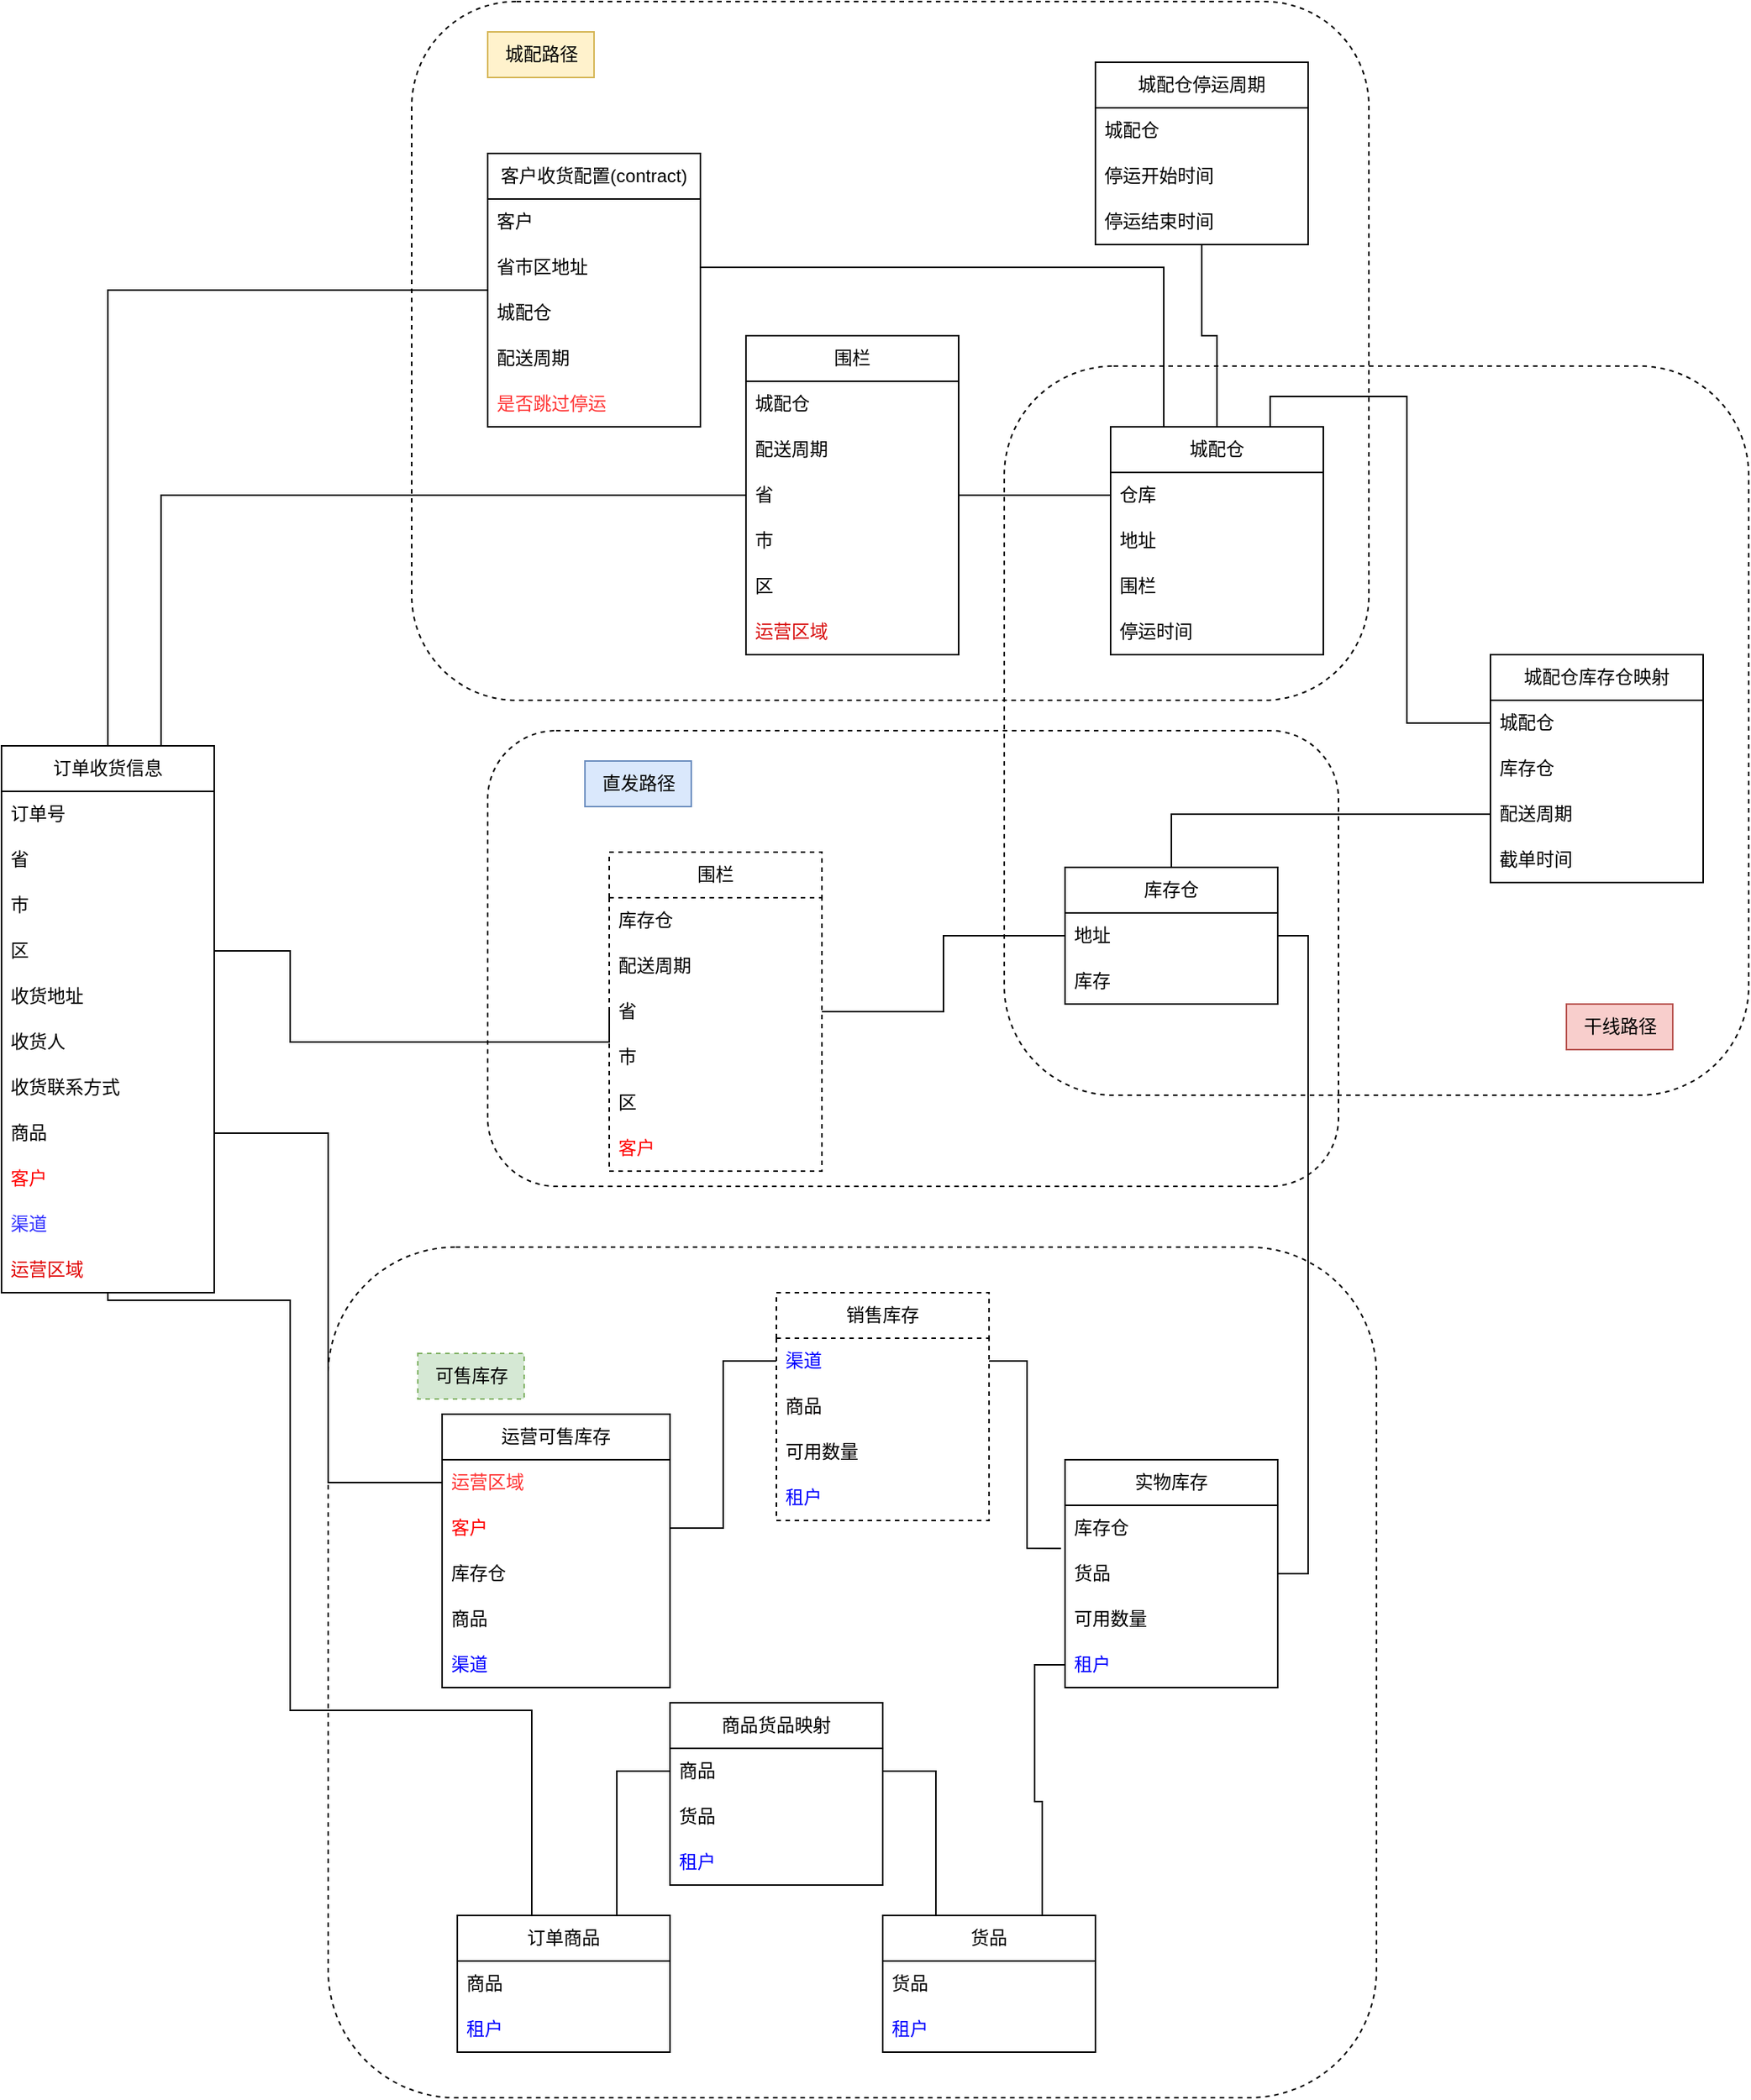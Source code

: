 <mxfile version="20.8.5" type="github">
  <diagram id="zY4P034wEPN2kZs8GRx3" name="第 1 页">
    <mxGraphModel dx="1368" dy="2029" grid="1" gridSize="10" guides="1" tooltips="1" connect="1" arrows="1" fold="1" page="1" pageScale="1" pageWidth="827" pageHeight="1169" math="0" shadow="0">
      <root>
        <mxCell id="0" />
        <mxCell id="1" parent="0" />
        <mxCell id="6EQLZ6WRA1m3v4naWMEJ-9" value="" style="rounded=1;whiteSpace=wrap;html=1;fillColor=none;dashed=1;" vertex="1" parent="1">
          <mxGeometry x="730" y="70" width="490" height="480" as="geometry" />
        </mxCell>
        <mxCell id="6EQLZ6WRA1m3v4naWMEJ-7" value="" style="rounded=1;whiteSpace=wrap;html=1;fillStyle=auto;fillColor=none;dashed=1;" vertex="1" parent="1">
          <mxGeometry x="340" y="-170" width="630" height="460" as="geometry" />
        </mxCell>
        <mxCell id="yz1jvYl0OhVdzaFBh-Qn-9" value="订单收货信息" style="swimlane;fontStyle=0;childLayout=stackLayout;horizontal=1;startSize=30;horizontalStack=0;resizeParent=1;resizeParentMax=0;resizeLast=0;collapsible=1;marginBottom=0;whiteSpace=wrap;html=1;" parent="1" vertex="1">
          <mxGeometry x="70" y="320" width="140" height="360" as="geometry" />
        </mxCell>
        <mxCell id="yz1jvYl0OhVdzaFBh-Qn-34" value="订单号" style="text;strokeColor=none;fillColor=none;align=left;verticalAlign=middle;spacingLeft=4;spacingRight=4;overflow=hidden;points=[[0,0.5],[1,0.5]];portConstraint=eastwest;rotatable=0;whiteSpace=wrap;html=1;" parent="yz1jvYl0OhVdzaFBh-Qn-9" vertex="1">
          <mxGeometry y="30" width="140" height="30" as="geometry" />
        </mxCell>
        <mxCell id="yz1jvYl0OhVdzaFBh-Qn-60" value="省" style="text;strokeColor=none;fillColor=none;align=left;verticalAlign=middle;spacingLeft=4;spacingRight=4;overflow=hidden;points=[[0,0.5],[1,0.5]];portConstraint=eastwest;rotatable=0;whiteSpace=wrap;html=1;" parent="yz1jvYl0OhVdzaFBh-Qn-9" vertex="1">
          <mxGeometry y="60" width="140" height="30" as="geometry" />
        </mxCell>
        <mxCell id="yz1jvYl0OhVdzaFBh-Qn-59" value="市" style="text;strokeColor=none;fillColor=none;align=left;verticalAlign=middle;spacingLeft=4;spacingRight=4;overflow=hidden;points=[[0,0.5],[1,0.5]];portConstraint=eastwest;rotatable=0;whiteSpace=wrap;html=1;" parent="yz1jvYl0OhVdzaFBh-Qn-9" vertex="1">
          <mxGeometry y="90" width="140" height="30" as="geometry" />
        </mxCell>
        <mxCell id="yz1jvYl0OhVdzaFBh-Qn-58" value="区" style="text;strokeColor=none;fillColor=none;align=left;verticalAlign=middle;spacingLeft=4;spacingRight=4;overflow=hidden;points=[[0,0.5],[1,0.5]];portConstraint=eastwest;rotatable=0;whiteSpace=wrap;html=1;" parent="yz1jvYl0OhVdzaFBh-Qn-9" vertex="1">
          <mxGeometry y="120" width="140" height="30" as="geometry" />
        </mxCell>
        <mxCell id="yz1jvYl0OhVdzaFBh-Qn-10" value="收货地址" style="text;strokeColor=none;fillColor=none;align=left;verticalAlign=middle;spacingLeft=4;spacingRight=4;overflow=hidden;points=[[0,0.5],[1,0.5]];portConstraint=eastwest;rotatable=0;whiteSpace=wrap;html=1;" parent="yz1jvYl0OhVdzaFBh-Qn-9" vertex="1">
          <mxGeometry y="150" width="140" height="30" as="geometry" />
        </mxCell>
        <mxCell id="yz1jvYl0OhVdzaFBh-Qn-11" value="收货人" style="text;strokeColor=none;fillColor=none;align=left;verticalAlign=middle;spacingLeft=4;spacingRight=4;overflow=hidden;points=[[0,0.5],[1,0.5]];portConstraint=eastwest;rotatable=0;whiteSpace=wrap;html=1;" parent="yz1jvYl0OhVdzaFBh-Qn-9" vertex="1">
          <mxGeometry y="180" width="140" height="30" as="geometry" />
        </mxCell>
        <mxCell id="yz1jvYl0OhVdzaFBh-Qn-12" value="收货联系方式" style="text;strokeColor=none;fillColor=none;align=left;verticalAlign=middle;spacingLeft=4;spacingRight=4;overflow=hidden;points=[[0,0.5],[1,0.5]];portConstraint=eastwest;rotatable=0;whiteSpace=wrap;html=1;" parent="yz1jvYl0OhVdzaFBh-Qn-9" vertex="1">
          <mxGeometry y="210" width="140" height="30" as="geometry" />
        </mxCell>
        <mxCell id="yz1jvYl0OhVdzaFBh-Qn-103" value="商品" style="text;strokeColor=none;fillColor=none;align=left;verticalAlign=middle;spacingLeft=4;spacingRight=4;overflow=hidden;points=[[0,0.5],[1,0.5]];portConstraint=eastwest;rotatable=0;whiteSpace=wrap;html=1;" parent="yz1jvYl0OhVdzaFBh-Qn-9" vertex="1">
          <mxGeometry y="240" width="140" height="30" as="geometry" />
        </mxCell>
        <mxCell id="yz1jvYl0OhVdzaFBh-Qn-80" value="客户" style="text;strokeColor=none;fillColor=none;align=left;verticalAlign=middle;spacingLeft=4;spacingRight=4;overflow=hidden;points=[[0,0.5],[1,0.5]];portConstraint=eastwest;rotatable=0;whiteSpace=wrap;html=1;fontColor=#FF0000;" parent="yz1jvYl0OhVdzaFBh-Qn-9" vertex="1">
          <mxGeometry y="270" width="140" height="30" as="geometry" />
        </mxCell>
        <mxCell id="6EQLZ6WRA1m3v4naWMEJ-52" value="渠道" style="text;strokeColor=none;fillColor=none;align=left;verticalAlign=middle;spacingLeft=4;spacingRight=4;overflow=hidden;points=[[0,0.5],[1,0.5]];portConstraint=eastwest;rotatable=0;whiteSpace=wrap;html=1;fontColor=#3333FF;" vertex="1" parent="yz1jvYl0OhVdzaFBh-Qn-9">
          <mxGeometry y="300" width="140" height="30" as="geometry" />
        </mxCell>
        <mxCell id="yz1jvYl0OhVdzaFBh-Qn-71" value="运营区域" style="text;strokeColor=none;fillColor=none;align=left;verticalAlign=middle;spacingLeft=4;spacingRight=4;overflow=hidden;points=[[0,0.5],[1,0.5]];portConstraint=eastwest;rotatable=0;whiteSpace=wrap;html=1;fontColor=#e00606;" parent="yz1jvYl0OhVdzaFBh-Qn-9" vertex="1">
          <mxGeometry y="330" width="140" height="30" as="geometry" />
        </mxCell>
        <mxCell id="yz1jvYl0OhVdzaFBh-Qn-101" style="edgeStyle=orthogonalEdgeStyle;rounded=0;orthogonalLoop=1;jettySize=auto;html=1;exitX=0.5;exitY=0;exitDx=0;exitDy=0;entryX=0.5;entryY=1;entryDx=0;entryDy=0;entryPerimeter=0;endArrow=none;endFill=0;" parent="1" source="yz1jvYl0OhVdzaFBh-Qn-13" target="yz1jvYl0OhVdzaFBh-Qn-100" edge="1">
          <mxGeometry relative="1" as="geometry" />
        </mxCell>
        <mxCell id="yz1jvYl0OhVdzaFBh-Qn-13" value="城配仓" style="swimlane;fontStyle=0;childLayout=stackLayout;horizontal=1;startSize=30;horizontalStack=0;resizeParent=1;resizeParentMax=0;resizeLast=0;collapsible=1;marginBottom=0;whiteSpace=wrap;html=1;" parent="1" vertex="1">
          <mxGeometry x="800" y="110" width="140" height="150" as="geometry" />
        </mxCell>
        <mxCell id="yz1jvYl0OhVdzaFBh-Qn-14" value="仓库" style="text;strokeColor=none;fillColor=none;align=left;verticalAlign=middle;spacingLeft=4;spacingRight=4;overflow=hidden;points=[[0,0.5],[1,0.5]];portConstraint=eastwest;rotatable=0;whiteSpace=wrap;html=1;" parent="yz1jvYl0OhVdzaFBh-Qn-13" vertex="1">
          <mxGeometry y="30" width="140" height="30" as="geometry" />
        </mxCell>
        <mxCell id="yz1jvYl0OhVdzaFBh-Qn-15" value="地址" style="text;strokeColor=none;fillColor=none;align=left;verticalAlign=middle;spacingLeft=4;spacingRight=4;overflow=hidden;points=[[0,0.5],[1,0.5]];portConstraint=eastwest;rotatable=0;whiteSpace=wrap;html=1;" parent="yz1jvYl0OhVdzaFBh-Qn-13" vertex="1">
          <mxGeometry y="60" width="140" height="30" as="geometry" />
        </mxCell>
        <mxCell id="6EQLZ6WRA1m3v4naWMEJ-18" value="围栏" style="text;strokeColor=none;fillColor=none;align=left;verticalAlign=middle;spacingLeft=4;spacingRight=4;overflow=hidden;points=[[0,0.5],[1,0.5]];portConstraint=eastwest;rotatable=0;whiteSpace=wrap;html=1;" vertex="1" parent="yz1jvYl0OhVdzaFBh-Qn-13">
          <mxGeometry y="90" width="140" height="30" as="geometry" />
        </mxCell>
        <mxCell id="yz1jvYl0OhVdzaFBh-Qn-104" value="停运时间" style="text;strokeColor=none;fillColor=none;align=left;verticalAlign=middle;spacingLeft=4;spacingRight=4;overflow=hidden;points=[[0,0.5],[1,0.5]];portConstraint=eastwest;rotatable=0;whiteSpace=wrap;html=1;" parent="yz1jvYl0OhVdzaFBh-Qn-13" vertex="1">
          <mxGeometry y="120" width="140" height="30" as="geometry" />
        </mxCell>
        <mxCell id="yz1jvYl0OhVdzaFBh-Qn-20" value="库存仓" style="swimlane;fontStyle=0;childLayout=stackLayout;horizontal=1;startSize=30;horizontalStack=0;resizeParent=1;resizeParentMax=0;resizeLast=0;collapsible=1;marginBottom=0;whiteSpace=wrap;html=1;" parent="1" vertex="1">
          <mxGeometry x="770" y="400" width="140" height="90" as="geometry" />
        </mxCell>
        <mxCell id="yz1jvYl0OhVdzaFBh-Qn-21" value="地址" style="text;strokeColor=none;fillColor=none;align=left;verticalAlign=middle;spacingLeft=4;spacingRight=4;overflow=hidden;points=[[0,0.5],[1,0.5]];portConstraint=eastwest;rotatable=0;whiteSpace=wrap;html=1;" parent="yz1jvYl0OhVdzaFBh-Qn-20" vertex="1">
          <mxGeometry y="30" width="140" height="30" as="geometry" />
        </mxCell>
        <mxCell id="yz1jvYl0OhVdzaFBh-Qn-39" value="库存" style="text;strokeColor=none;fillColor=none;align=left;verticalAlign=middle;spacingLeft=4;spacingRight=4;overflow=hidden;points=[[0,0.5],[1,0.5]];portConstraint=eastwest;rotatable=0;whiteSpace=wrap;html=1;" parent="yz1jvYl0OhVdzaFBh-Qn-20" vertex="1">
          <mxGeometry y="60" width="140" height="30" as="geometry" />
        </mxCell>
        <mxCell id="yz1jvYl0OhVdzaFBh-Qn-52" style="edgeStyle=orthogonalEdgeStyle;rounded=0;orthogonalLoop=1;jettySize=auto;html=1;exitX=0.75;exitY=0;exitDx=0;exitDy=0;endArrow=none;endFill=0;" parent="1" source="yz1jvYl0OhVdzaFBh-Qn-24" target="yz1jvYl0OhVdzaFBh-Qn-36" edge="1">
          <mxGeometry relative="1" as="geometry" />
        </mxCell>
        <mxCell id="yz1jvYl0OhVdzaFBh-Qn-24" value="订单商品" style="swimlane;fontStyle=0;childLayout=stackLayout;horizontal=1;startSize=30;horizontalStack=0;resizeParent=1;resizeParentMax=0;resizeLast=0;collapsible=1;marginBottom=0;whiteSpace=wrap;html=1;" parent="1" vertex="1">
          <mxGeometry x="370" y="1090" width="140" height="90" as="geometry" />
        </mxCell>
        <mxCell id="yz1jvYl0OhVdzaFBh-Qn-26" value="商品" style="text;strokeColor=none;fillColor=none;align=left;verticalAlign=middle;spacingLeft=4;spacingRight=4;overflow=hidden;points=[[0,0.5],[1,0.5]];portConstraint=eastwest;rotatable=0;whiteSpace=wrap;html=1;" parent="yz1jvYl0OhVdzaFBh-Qn-24" vertex="1">
          <mxGeometry y="30" width="140" height="30" as="geometry" />
        </mxCell>
        <mxCell id="6EQLZ6WRA1m3v4naWMEJ-74" value="&lt;font color=&quot;#0000ff&quot;&gt;租户&lt;/font&gt;" style="text;strokeColor=none;fillColor=none;align=left;verticalAlign=middle;spacingLeft=4;spacingRight=4;overflow=hidden;points=[[0,0.5],[1,0.5]];portConstraint=eastwest;rotatable=0;whiteSpace=wrap;html=1;" vertex="1" parent="yz1jvYl0OhVdzaFBh-Qn-24">
          <mxGeometry y="60" width="140" height="30" as="geometry" />
        </mxCell>
        <mxCell id="yz1jvYl0OhVdzaFBh-Qn-35" value="商品货品映射" style="swimlane;fontStyle=0;childLayout=stackLayout;horizontal=1;startSize=30;horizontalStack=0;resizeParent=1;resizeParentMax=0;resizeLast=0;collapsible=1;marginBottom=0;whiteSpace=wrap;html=1;" parent="1" vertex="1">
          <mxGeometry x="510" y="950" width="140" height="120" as="geometry" />
        </mxCell>
        <mxCell id="yz1jvYl0OhVdzaFBh-Qn-36" value="商品" style="text;strokeColor=none;fillColor=none;align=left;verticalAlign=middle;spacingLeft=4;spacingRight=4;overflow=hidden;points=[[0,0.5],[1,0.5]];portConstraint=eastwest;rotatable=0;whiteSpace=wrap;html=1;" parent="yz1jvYl0OhVdzaFBh-Qn-35" vertex="1">
          <mxGeometry y="30" width="140" height="30" as="geometry" />
        </mxCell>
        <mxCell id="6EQLZ6WRA1m3v4naWMEJ-72" value="货品" style="text;strokeColor=none;fillColor=none;align=left;verticalAlign=middle;spacingLeft=4;spacingRight=4;overflow=hidden;points=[[0,0.5],[1,0.5]];portConstraint=eastwest;rotatable=0;whiteSpace=wrap;html=1;" vertex="1" parent="yz1jvYl0OhVdzaFBh-Qn-35">
          <mxGeometry y="60" width="140" height="30" as="geometry" />
        </mxCell>
        <mxCell id="yz1jvYl0OhVdzaFBh-Qn-37" value="&lt;font color=&quot;#0000ff&quot;&gt;租户&lt;/font&gt;" style="text;strokeColor=none;fillColor=none;align=left;verticalAlign=middle;spacingLeft=4;spacingRight=4;overflow=hidden;points=[[0,0.5],[1,0.5]];portConstraint=eastwest;rotatable=0;whiteSpace=wrap;html=1;" parent="yz1jvYl0OhVdzaFBh-Qn-35" vertex="1">
          <mxGeometry y="90" width="140" height="30" as="geometry" />
        </mxCell>
        <mxCell id="yz1jvYl0OhVdzaFBh-Qn-40" value="实物库存" style="swimlane;fontStyle=0;childLayout=stackLayout;horizontal=1;startSize=30;horizontalStack=0;resizeParent=1;resizeParentMax=0;resizeLast=0;collapsible=1;marginBottom=0;whiteSpace=wrap;html=1;" parent="1" vertex="1">
          <mxGeometry x="770" y="790" width="140" height="150" as="geometry" />
        </mxCell>
        <mxCell id="yz1jvYl0OhVdzaFBh-Qn-41" value="库存仓" style="text;strokeColor=none;fillColor=none;align=left;verticalAlign=middle;spacingLeft=4;spacingRight=4;overflow=hidden;points=[[0,0.5],[1,0.5]];portConstraint=eastwest;rotatable=0;whiteSpace=wrap;html=1;" parent="yz1jvYl0OhVdzaFBh-Qn-40" vertex="1">
          <mxGeometry y="30" width="140" height="30" as="geometry" />
        </mxCell>
        <mxCell id="yz1jvYl0OhVdzaFBh-Qn-42" value="货品" style="text;strokeColor=none;fillColor=none;align=left;verticalAlign=middle;spacingLeft=4;spacingRight=4;overflow=hidden;points=[[0,0.5],[1,0.5]];portConstraint=eastwest;rotatable=0;whiteSpace=wrap;html=1;" parent="yz1jvYl0OhVdzaFBh-Qn-40" vertex="1">
          <mxGeometry y="60" width="140" height="30" as="geometry" />
        </mxCell>
        <mxCell id="6EQLZ6WRA1m3v4naWMEJ-66" value="可用数量" style="text;strokeColor=none;fillColor=none;align=left;verticalAlign=middle;spacingLeft=4;spacingRight=4;overflow=hidden;points=[[0,0.5],[1,0.5]];portConstraint=eastwest;rotatable=0;whiteSpace=wrap;html=1;" vertex="1" parent="yz1jvYl0OhVdzaFBh-Qn-40">
          <mxGeometry y="90" width="140" height="30" as="geometry" />
        </mxCell>
        <mxCell id="yz1jvYl0OhVdzaFBh-Qn-43" value="&lt;font color=&quot;#0000ff&quot;&gt;租户&lt;/font&gt;" style="text;strokeColor=none;fillColor=none;align=left;verticalAlign=middle;spacingLeft=4;spacingRight=4;overflow=hidden;points=[[0,0.5],[1,0.5]];portConstraint=eastwest;rotatable=0;whiteSpace=wrap;html=1;" parent="yz1jvYl0OhVdzaFBh-Qn-40" vertex="1">
          <mxGeometry y="120" width="140" height="30" as="geometry" />
        </mxCell>
        <mxCell id="yz1jvYl0OhVdzaFBh-Qn-44" value="城配仓库存仓映射" style="swimlane;fontStyle=0;childLayout=stackLayout;horizontal=1;startSize=30;horizontalStack=0;resizeParent=1;resizeParentMax=0;resizeLast=0;collapsible=1;marginBottom=0;whiteSpace=wrap;html=1;" parent="1" vertex="1">
          <mxGeometry x="1050" y="260" width="140" height="150" as="geometry" />
        </mxCell>
        <mxCell id="yz1jvYl0OhVdzaFBh-Qn-45" value="城配仓" style="text;strokeColor=none;fillColor=none;align=left;verticalAlign=middle;spacingLeft=4;spacingRight=4;overflow=hidden;points=[[0,0.5],[1,0.5]];portConstraint=eastwest;rotatable=0;whiteSpace=wrap;html=1;" parent="yz1jvYl0OhVdzaFBh-Qn-44" vertex="1">
          <mxGeometry y="30" width="140" height="30" as="geometry" />
        </mxCell>
        <mxCell id="6EQLZ6WRA1m3v4naWMEJ-1" value="库存仓" style="text;strokeColor=none;fillColor=none;align=left;verticalAlign=middle;spacingLeft=4;spacingRight=4;overflow=hidden;points=[[0,0.5],[1,0.5]];portConstraint=eastwest;rotatable=0;whiteSpace=wrap;html=1;" vertex="1" parent="yz1jvYl0OhVdzaFBh-Qn-44">
          <mxGeometry y="60" width="140" height="30" as="geometry" />
        </mxCell>
        <mxCell id="6EQLZ6WRA1m3v4naWMEJ-11" value="配送周期" style="text;strokeColor=none;fillColor=none;align=left;verticalAlign=middle;spacingLeft=4;spacingRight=4;overflow=hidden;points=[[0,0.5],[1,0.5]];portConstraint=eastwest;rotatable=0;whiteSpace=wrap;html=1;" vertex="1" parent="yz1jvYl0OhVdzaFBh-Qn-44">
          <mxGeometry y="90" width="140" height="30" as="geometry" />
        </mxCell>
        <mxCell id="6EQLZ6WRA1m3v4naWMEJ-12" value="截单时间" style="text;strokeColor=none;fillColor=none;align=left;verticalAlign=middle;spacingLeft=4;spacingRight=4;overflow=hidden;points=[[0,0.5],[1,0.5]];portConstraint=eastwest;rotatable=0;whiteSpace=wrap;html=1;" vertex="1" parent="yz1jvYl0OhVdzaFBh-Qn-44">
          <mxGeometry y="120" width="140" height="30" as="geometry" />
        </mxCell>
        <mxCell id="yz1jvYl0OhVdzaFBh-Qn-49" style="edgeStyle=orthogonalEdgeStyle;rounded=0;orthogonalLoop=1;jettySize=auto;html=1;exitX=0.75;exitY=0;exitDx=0;exitDy=0;endArrow=none;endFill=0;" parent="1" source="yz1jvYl0OhVdzaFBh-Qn-13" target="yz1jvYl0OhVdzaFBh-Qn-45" edge="1">
          <mxGeometry relative="1" as="geometry" />
        </mxCell>
        <mxCell id="yz1jvYl0OhVdzaFBh-Qn-50" style="edgeStyle=orthogonalEdgeStyle;rounded=0;orthogonalLoop=1;jettySize=auto;html=1;exitX=0;exitY=0.5;exitDx=0;exitDy=0;entryX=0.5;entryY=0;entryDx=0;entryDy=0;endArrow=none;endFill=0;" parent="1" source="6EQLZ6WRA1m3v4naWMEJ-11" target="yz1jvYl0OhVdzaFBh-Qn-20" edge="1">
          <mxGeometry relative="1" as="geometry" />
        </mxCell>
        <mxCell id="yz1jvYl0OhVdzaFBh-Qn-53" style="edgeStyle=orthogonalEdgeStyle;rounded=0;orthogonalLoop=1;jettySize=auto;html=1;exitX=1;exitY=0.5;exitDx=0;exitDy=0;endArrow=none;endFill=0;entryX=0.25;entryY=0;entryDx=0;entryDy=0;" parent="1" source="yz1jvYl0OhVdzaFBh-Qn-36" target="yz1jvYl0OhVdzaFBh-Qn-73" edge="1">
          <mxGeometry relative="1" as="geometry" />
        </mxCell>
        <mxCell id="yz1jvYl0OhVdzaFBh-Qn-54" value="围栏" style="swimlane;fontStyle=0;childLayout=stackLayout;horizontal=1;startSize=30;horizontalStack=0;resizeParent=1;resizeParentMax=0;resizeLast=0;collapsible=1;marginBottom=0;whiteSpace=wrap;html=1;" parent="1" vertex="1">
          <mxGeometry x="560" y="50" width="140" height="210" as="geometry" />
        </mxCell>
        <mxCell id="yz1jvYl0OhVdzaFBh-Qn-55" value="城配仓" style="text;strokeColor=none;fillColor=none;align=left;verticalAlign=middle;spacingLeft=4;spacingRight=4;overflow=hidden;points=[[0,0.5],[1,0.5]];portConstraint=eastwest;rotatable=0;whiteSpace=wrap;html=1;" parent="yz1jvYl0OhVdzaFBh-Qn-54" vertex="1">
          <mxGeometry y="30" width="140" height="30" as="geometry" />
        </mxCell>
        <mxCell id="yz1jvYl0OhVdzaFBh-Qn-56" value="配送周期" style="text;strokeColor=none;fillColor=none;align=left;verticalAlign=middle;spacingLeft=4;spacingRight=4;overflow=hidden;points=[[0,0.5],[1,0.5]];portConstraint=eastwest;rotatable=0;whiteSpace=wrap;html=1;" parent="yz1jvYl0OhVdzaFBh-Qn-54" vertex="1">
          <mxGeometry y="60" width="140" height="30" as="geometry" />
        </mxCell>
        <mxCell id="yz1jvYl0OhVdzaFBh-Qn-57" value="省" style="text;strokeColor=none;fillColor=none;align=left;verticalAlign=middle;spacingLeft=4;spacingRight=4;overflow=hidden;points=[[0,0.5],[1,0.5]];portConstraint=eastwest;rotatable=0;whiteSpace=wrap;html=1;" parent="yz1jvYl0OhVdzaFBh-Qn-54" vertex="1">
          <mxGeometry y="90" width="140" height="30" as="geometry" />
        </mxCell>
        <mxCell id="yz1jvYl0OhVdzaFBh-Qn-66" value="市" style="text;strokeColor=none;fillColor=none;align=left;verticalAlign=middle;spacingLeft=4;spacingRight=4;overflow=hidden;points=[[0,0.5],[1,0.5]];portConstraint=eastwest;rotatable=0;whiteSpace=wrap;html=1;" parent="yz1jvYl0OhVdzaFBh-Qn-54" vertex="1">
          <mxGeometry y="120" width="140" height="30" as="geometry" />
        </mxCell>
        <mxCell id="yz1jvYl0OhVdzaFBh-Qn-102" value="区" style="text;strokeColor=none;fillColor=none;align=left;verticalAlign=middle;spacingLeft=4;spacingRight=4;overflow=hidden;points=[[0,0.5],[1,0.5]];portConstraint=eastwest;rotatable=0;whiteSpace=wrap;html=1;" parent="yz1jvYl0OhVdzaFBh-Qn-54" vertex="1">
          <mxGeometry y="150" width="140" height="30" as="geometry" />
        </mxCell>
        <mxCell id="yz1jvYl0OhVdzaFBh-Qn-67" value="运营区域" style="text;strokeColor=none;fillColor=none;align=left;verticalAlign=middle;spacingLeft=4;spacingRight=4;overflow=hidden;points=[[0,0.5],[1,0.5]];portConstraint=eastwest;rotatable=0;whiteSpace=wrap;html=1;fontColor=#d80e0e;" parent="yz1jvYl0OhVdzaFBh-Qn-54" vertex="1">
          <mxGeometry y="180" width="140" height="30" as="geometry" />
        </mxCell>
        <mxCell id="yz1jvYl0OhVdzaFBh-Qn-68" style="edgeStyle=orthogonalEdgeStyle;rounded=0;orthogonalLoop=1;jettySize=auto;html=1;exitX=0.75;exitY=0;exitDx=0;exitDy=0;entryX=0;entryY=0.5;entryDx=0;entryDy=0;endArrow=none;endFill=0;" parent="1" source="yz1jvYl0OhVdzaFBh-Qn-9" target="yz1jvYl0OhVdzaFBh-Qn-54" edge="1">
          <mxGeometry relative="1" as="geometry">
            <mxPoint x="300" y="275" as="sourcePoint" />
          </mxGeometry>
        </mxCell>
        <mxCell id="yz1jvYl0OhVdzaFBh-Qn-69" style="edgeStyle=orthogonalEdgeStyle;rounded=0;orthogonalLoop=1;jettySize=auto;html=1;exitX=1;exitY=0.5;exitDx=0;exitDy=0;entryX=0;entryY=0.5;entryDx=0;entryDy=0;endArrow=none;endFill=0;" parent="1" source="yz1jvYl0OhVdzaFBh-Qn-57" target="yz1jvYl0OhVdzaFBh-Qn-14" edge="1">
          <mxGeometry relative="1" as="geometry" />
        </mxCell>
        <mxCell id="yz1jvYl0OhVdzaFBh-Qn-70" style="edgeStyle=orthogonalEdgeStyle;rounded=0;orthogonalLoop=1;jettySize=auto;html=1;exitX=1;exitY=0.5;exitDx=0;exitDy=0;entryX=1;entryY=0.5;entryDx=0;entryDy=0;endArrow=none;endFill=0;" parent="1" source="yz1jvYl0OhVdzaFBh-Qn-21" target="yz1jvYl0OhVdzaFBh-Qn-42" edge="1">
          <mxGeometry relative="1" as="geometry" />
        </mxCell>
        <mxCell id="yz1jvYl0OhVdzaFBh-Qn-73" value="货品" style="swimlane;fontStyle=0;childLayout=stackLayout;horizontal=1;startSize=30;horizontalStack=0;resizeParent=1;resizeParentMax=0;resizeLast=0;collapsible=1;marginBottom=0;whiteSpace=wrap;html=1;" parent="1" vertex="1">
          <mxGeometry x="650" y="1090" width="140" height="90" as="geometry" />
        </mxCell>
        <mxCell id="yz1jvYl0OhVdzaFBh-Qn-74" value="货品" style="text;strokeColor=none;fillColor=none;align=left;verticalAlign=middle;spacingLeft=4;spacingRight=4;overflow=hidden;points=[[0,0.5],[1,0.5]];portConstraint=eastwest;rotatable=0;whiteSpace=wrap;html=1;" parent="yz1jvYl0OhVdzaFBh-Qn-73" vertex="1">
          <mxGeometry y="30" width="140" height="30" as="geometry" />
        </mxCell>
        <mxCell id="6EQLZ6WRA1m3v4naWMEJ-73" value="&lt;font color=&quot;#0000ff&quot;&gt;租户&lt;/font&gt;" style="text;strokeColor=none;fillColor=none;align=left;verticalAlign=middle;spacingLeft=4;spacingRight=4;overflow=hidden;points=[[0,0.5],[1,0.5]];portConstraint=eastwest;rotatable=0;whiteSpace=wrap;html=1;" vertex="1" parent="yz1jvYl0OhVdzaFBh-Qn-73">
          <mxGeometry y="60" width="140" height="30" as="geometry" />
        </mxCell>
        <mxCell id="yz1jvYl0OhVdzaFBh-Qn-77" style="edgeStyle=orthogonalEdgeStyle;rounded=0;orthogonalLoop=1;jettySize=auto;html=1;exitX=0.75;exitY=0;exitDx=0;exitDy=0;endArrow=none;endFill=0;entryX=0;entryY=0.5;entryDx=0;entryDy=0;" parent="1" source="yz1jvYl0OhVdzaFBh-Qn-73" target="yz1jvYl0OhVdzaFBh-Qn-43" edge="1">
          <mxGeometry relative="1" as="geometry">
            <mxPoint x="700" y="930" as="targetPoint" />
          </mxGeometry>
        </mxCell>
        <mxCell id="yz1jvYl0OhVdzaFBh-Qn-78" value="" style="edgeStyle=orthogonalEdgeStyle;rounded=0;orthogonalLoop=1;jettySize=auto;html=1;endArrow=none;endFill=0;entryX=0.25;entryY=0;entryDx=0;entryDy=0;" parent="1" source="yz1jvYl0OhVdzaFBh-Qn-71" target="yz1jvYl0OhVdzaFBh-Qn-24" edge="1">
          <mxGeometry relative="1" as="geometry">
            <mxPoint x="210" y="685" as="sourcePoint" />
            <Array as="points">
              <mxPoint x="140" y="685" />
              <mxPoint x="260" y="685" />
              <mxPoint x="260" y="955" />
              <mxPoint x="419" y="955" />
            </Array>
          </mxGeometry>
        </mxCell>
        <mxCell id="yz1jvYl0OhVdzaFBh-Qn-81" value="客户收货配置(contract)" style="swimlane;fontStyle=0;childLayout=stackLayout;horizontal=1;startSize=30;horizontalStack=0;resizeParent=1;resizeParentMax=0;resizeLast=0;collapsible=1;marginBottom=0;whiteSpace=wrap;html=1;" parent="1" vertex="1">
          <mxGeometry x="390" y="-70" width="140" height="180" as="geometry" />
        </mxCell>
        <mxCell id="yz1jvYl0OhVdzaFBh-Qn-93" value="客户" style="text;strokeColor=none;fillColor=none;align=left;verticalAlign=middle;spacingLeft=4;spacingRight=4;overflow=hidden;points=[[0,0.5],[1,0.5]];portConstraint=eastwest;rotatable=0;whiteSpace=wrap;html=1;" parent="yz1jvYl0OhVdzaFBh-Qn-81" vertex="1">
          <mxGeometry y="30" width="140" height="30" as="geometry" />
        </mxCell>
        <mxCell id="yz1jvYl0OhVdzaFBh-Qn-95" value="省市区地址" style="text;strokeColor=none;fillColor=none;align=left;verticalAlign=middle;spacingLeft=4;spacingRight=4;overflow=hidden;points=[[0,0.5],[1,0.5]];portConstraint=eastwest;rotatable=0;whiteSpace=wrap;html=1;" parent="yz1jvYl0OhVdzaFBh-Qn-81" vertex="1">
          <mxGeometry y="60" width="140" height="30" as="geometry" />
        </mxCell>
        <mxCell id="yz1jvYl0OhVdzaFBh-Qn-92" value="城配仓" style="text;strokeColor=none;fillColor=none;align=left;verticalAlign=middle;spacingLeft=4;spacingRight=4;overflow=hidden;points=[[0,0.5],[1,0.5]];portConstraint=eastwest;rotatable=0;whiteSpace=wrap;html=1;" parent="yz1jvYl0OhVdzaFBh-Qn-81" vertex="1">
          <mxGeometry y="90" width="140" height="30" as="geometry" />
        </mxCell>
        <mxCell id="yz1jvYl0OhVdzaFBh-Qn-106" value="配送周期" style="text;strokeColor=none;fillColor=none;align=left;verticalAlign=middle;spacingLeft=4;spacingRight=4;overflow=hidden;points=[[0,0.5],[1,0.5]];portConstraint=eastwest;rotatable=0;whiteSpace=wrap;html=1;" parent="yz1jvYl0OhVdzaFBh-Qn-81" vertex="1">
          <mxGeometry y="120" width="140" height="30" as="geometry" />
        </mxCell>
        <mxCell id="yz1jvYl0OhVdzaFBh-Qn-83" value="是否跳过停运" style="text;strokeColor=none;fillColor=none;align=left;verticalAlign=middle;spacingLeft=4;spacingRight=4;overflow=hidden;points=[[0,0.5],[1,0.5]];portConstraint=eastwest;rotatable=0;whiteSpace=wrap;html=1;fontColor=#FF3333;" parent="yz1jvYl0OhVdzaFBh-Qn-81" vertex="1">
          <mxGeometry y="150" width="140" height="30" as="geometry" />
        </mxCell>
        <mxCell id="yz1jvYl0OhVdzaFBh-Qn-91" style="edgeStyle=orthogonalEdgeStyle;rounded=0;orthogonalLoop=1;jettySize=auto;html=1;exitX=0.5;exitY=0;exitDx=0;exitDy=0;entryX=0;entryY=0.5;entryDx=0;entryDy=0;endArrow=none;endFill=0;" parent="1" source="yz1jvYl0OhVdzaFBh-Qn-9" target="yz1jvYl0OhVdzaFBh-Qn-81" edge="1">
          <mxGeometry relative="1" as="geometry">
            <mxPoint x="300" y="215" as="sourcePoint" />
          </mxGeometry>
        </mxCell>
        <mxCell id="yz1jvYl0OhVdzaFBh-Qn-96" style="edgeStyle=orthogonalEdgeStyle;rounded=0;orthogonalLoop=1;jettySize=auto;html=1;exitX=1;exitY=0.5;exitDx=0;exitDy=0;entryX=0.25;entryY=0;entryDx=0;entryDy=0;endArrow=none;endFill=0;" parent="1" source="yz1jvYl0OhVdzaFBh-Qn-95" target="yz1jvYl0OhVdzaFBh-Qn-13" edge="1">
          <mxGeometry relative="1" as="geometry" />
        </mxCell>
        <mxCell id="yz1jvYl0OhVdzaFBh-Qn-97" value="城配仓停运周期" style="swimlane;fontStyle=0;childLayout=stackLayout;horizontal=1;startSize=30;horizontalStack=0;resizeParent=1;resizeParentMax=0;resizeLast=0;collapsible=1;marginBottom=0;whiteSpace=wrap;html=1;" parent="1" vertex="1">
          <mxGeometry x="790" y="-130" width="140" height="120" as="geometry" />
        </mxCell>
        <mxCell id="yz1jvYl0OhVdzaFBh-Qn-98" value="城配仓" style="text;strokeColor=none;fillColor=none;align=left;verticalAlign=middle;spacingLeft=4;spacingRight=4;overflow=hidden;points=[[0,0.5],[1,0.5]];portConstraint=eastwest;rotatable=0;whiteSpace=wrap;html=1;" parent="yz1jvYl0OhVdzaFBh-Qn-97" vertex="1">
          <mxGeometry y="30" width="140" height="30" as="geometry" />
        </mxCell>
        <mxCell id="yz1jvYl0OhVdzaFBh-Qn-99" value="停运开始时间" style="text;strokeColor=none;fillColor=none;align=left;verticalAlign=middle;spacingLeft=4;spacingRight=4;overflow=hidden;points=[[0,0.5],[1,0.5]];portConstraint=eastwest;rotatable=0;whiteSpace=wrap;html=1;" parent="yz1jvYl0OhVdzaFBh-Qn-97" vertex="1">
          <mxGeometry y="60" width="140" height="30" as="geometry" />
        </mxCell>
        <mxCell id="yz1jvYl0OhVdzaFBh-Qn-100" value="停运结束时间" style="text;strokeColor=none;fillColor=none;align=left;verticalAlign=middle;spacingLeft=4;spacingRight=4;overflow=hidden;points=[[0,0.5],[1,0.5]];portConstraint=eastwest;rotatable=0;whiteSpace=wrap;html=1;" parent="yz1jvYl0OhVdzaFBh-Qn-97" vertex="1">
          <mxGeometry y="90" width="140" height="30" as="geometry" />
        </mxCell>
        <mxCell id="6EQLZ6WRA1m3v4naWMEJ-3" value="运营可售库存" style="swimlane;fontStyle=0;childLayout=stackLayout;horizontal=1;startSize=30;horizontalStack=0;resizeParent=1;resizeParentMax=0;resizeLast=0;collapsible=1;marginBottom=0;whiteSpace=wrap;html=1;" vertex="1" parent="1">
          <mxGeometry x="360" y="760" width="150" height="180" as="geometry" />
        </mxCell>
        <mxCell id="6EQLZ6WRA1m3v4naWMEJ-4" value="运营区域" style="text;strokeColor=none;fillColor=none;align=left;verticalAlign=middle;spacingLeft=4;spacingRight=4;overflow=hidden;points=[[0,0.5],[1,0.5]];portConstraint=eastwest;rotatable=0;whiteSpace=wrap;html=1;fontColor=#FF3333;" vertex="1" parent="6EQLZ6WRA1m3v4naWMEJ-3">
          <mxGeometry y="30" width="150" height="30" as="geometry" />
        </mxCell>
        <mxCell id="6EQLZ6WRA1m3v4naWMEJ-6" value="客户" style="text;strokeColor=none;fillColor=none;align=left;verticalAlign=middle;spacingLeft=4;spacingRight=4;overflow=hidden;points=[[0,0.5],[1,0.5]];portConstraint=eastwest;rotatable=0;whiteSpace=wrap;html=1;fontColor=#FF0000;" vertex="1" parent="6EQLZ6WRA1m3v4naWMEJ-3">
          <mxGeometry y="60" width="150" height="30" as="geometry" />
        </mxCell>
        <mxCell id="6EQLZ6WRA1m3v4naWMEJ-43" value="库存仓" style="text;strokeColor=none;fillColor=none;align=left;verticalAlign=middle;spacingLeft=4;spacingRight=4;overflow=hidden;points=[[0,0.5],[1,0.5]];portConstraint=eastwest;rotatable=0;whiteSpace=wrap;html=1;" vertex="1" parent="6EQLZ6WRA1m3v4naWMEJ-3">
          <mxGeometry y="90" width="150" height="30" as="geometry" />
        </mxCell>
        <mxCell id="6EQLZ6WRA1m3v4naWMEJ-55" value="商品" style="text;strokeColor=none;fillColor=none;align=left;verticalAlign=middle;spacingLeft=4;spacingRight=4;overflow=hidden;points=[[0,0.5],[1,0.5]];portConstraint=eastwest;rotatable=0;whiteSpace=wrap;html=1;" vertex="1" parent="6EQLZ6WRA1m3v4naWMEJ-3">
          <mxGeometry y="120" width="150" height="30" as="geometry" />
        </mxCell>
        <mxCell id="6EQLZ6WRA1m3v4naWMEJ-13" value="&lt;font color=&quot;#0000ff&quot;&gt;渠道&lt;/font&gt;" style="text;strokeColor=none;fillColor=none;align=left;verticalAlign=middle;spacingLeft=4;spacingRight=4;overflow=hidden;points=[[0,0.5],[1,0.5]];portConstraint=eastwest;rotatable=0;whiteSpace=wrap;html=1;" vertex="1" parent="6EQLZ6WRA1m3v4naWMEJ-3">
          <mxGeometry y="150" width="150" height="30" as="geometry" />
        </mxCell>
        <mxCell id="6EQLZ6WRA1m3v4naWMEJ-8" value="城配路径" style="text;html=1;align=center;verticalAlign=middle;resizable=0;points=[];autosize=1;strokeColor=#d6b656;fillColor=#fff2cc;" vertex="1" parent="1">
          <mxGeometry x="390" y="-150" width="70" height="30" as="geometry" />
        </mxCell>
        <mxCell id="6EQLZ6WRA1m3v4naWMEJ-10" value="干线路径" style="text;html=1;align=center;verticalAlign=middle;resizable=0;points=[];autosize=1;strokeColor=#b85450;fillColor=#f8cecc;fillStyle=auto;" vertex="1" parent="1">
          <mxGeometry x="1100" y="490" width="70" height="30" as="geometry" />
        </mxCell>
        <mxCell id="6EQLZ6WRA1m3v4naWMEJ-14" style="edgeStyle=orthogonalEdgeStyle;rounded=0;orthogonalLoop=1;jettySize=auto;html=1;exitX=1;exitY=0.5;exitDx=0;exitDy=0;endArrow=none;endFill=0;entryX=0;entryY=0.5;entryDx=0;entryDy=0;" edge="1" parent="1" source="yz1jvYl0OhVdzaFBh-Qn-103" target="6EQLZ6WRA1m3v4naWMEJ-4">
          <mxGeometry relative="1" as="geometry">
            <mxPoint x="320" y="605" as="targetPoint" />
          </mxGeometry>
        </mxCell>
        <mxCell id="6EQLZ6WRA1m3v4naWMEJ-19" value="围栏" style="swimlane;fontStyle=0;childLayout=stackLayout;horizontal=1;startSize=30;horizontalStack=0;resizeParent=1;resizeParentMax=0;resizeLast=0;collapsible=1;marginBottom=0;whiteSpace=wrap;html=1;fillStyle=auto;fillColor=none;gradientColor=default;dashed=1;" vertex="1" parent="1">
          <mxGeometry x="470" y="390" width="140" height="210" as="geometry" />
        </mxCell>
        <mxCell id="6EQLZ6WRA1m3v4naWMEJ-21" value="库存仓" style="text;strokeColor=none;fillColor=none;align=left;verticalAlign=middle;spacingLeft=4;spacingRight=4;overflow=hidden;points=[[0,0.5],[1,0.5]];portConstraint=eastwest;rotatable=0;whiteSpace=wrap;html=1;dashed=1;fillStyle=auto;" vertex="1" parent="6EQLZ6WRA1m3v4naWMEJ-19">
          <mxGeometry y="30" width="140" height="30" as="geometry" />
        </mxCell>
        <mxCell id="6EQLZ6WRA1m3v4naWMEJ-22" value="配送周期" style="text;strokeColor=none;fillColor=none;align=left;verticalAlign=middle;spacingLeft=4;spacingRight=4;overflow=hidden;points=[[0,0.5],[1,0.5]];portConstraint=eastwest;rotatable=0;whiteSpace=wrap;html=1;dashed=1;fillStyle=auto;" vertex="1" parent="6EQLZ6WRA1m3v4naWMEJ-19">
          <mxGeometry y="60" width="140" height="30" as="geometry" />
        </mxCell>
        <mxCell id="6EQLZ6WRA1m3v4naWMEJ-23" value="省" style="text;strokeColor=none;fillColor=none;align=left;verticalAlign=middle;spacingLeft=4;spacingRight=4;overflow=hidden;points=[[0,0.5],[1,0.5]];portConstraint=eastwest;rotatable=0;whiteSpace=wrap;html=1;dashed=1;fillStyle=auto;" vertex="1" parent="6EQLZ6WRA1m3v4naWMEJ-19">
          <mxGeometry y="90" width="140" height="30" as="geometry" />
        </mxCell>
        <mxCell id="6EQLZ6WRA1m3v4naWMEJ-24" value="市" style="text;strokeColor=none;fillColor=none;align=left;verticalAlign=middle;spacingLeft=4;spacingRight=4;overflow=hidden;points=[[0,0.5],[1,0.5]];portConstraint=eastwest;rotatable=0;whiteSpace=wrap;html=1;dashed=1;fillStyle=auto;" vertex="1" parent="6EQLZ6WRA1m3v4naWMEJ-19">
          <mxGeometry y="120" width="140" height="30" as="geometry" />
        </mxCell>
        <mxCell id="6EQLZ6WRA1m3v4naWMEJ-25" value="区" style="text;strokeColor=none;fillColor=none;align=left;verticalAlign=middle;spacingLeft=4;spacingRight=4;overflow=hidden;points=[[0,0.5],[1,0.5]];portConstraint=eastwest;rotatable=0;whiteSpace=wrap;html=1;dashed=1;fillStyle=auto;" vertex="1" parent="6EQLZ6WRA1m3v4naWMEJ-19">
          <mxGeometry y="150" width="140" height="30" as="geometry" />
        </mxCell>
        <mxCell id="6EQLZ6WRA1m3v4naWMEJ-42" value="客户" style="text;strokeColor=none;fillColor=none;align=left;verticalAlign=middle;spacingLeft=4;spacingRight=4;overflow=hidden;points=[[0,0.5],[1,0.5]];portConstraint=eastwest;rotatable=0;whiteSpace=wrap;html=1;dashed=1;fillStyle=auto;fontColor=#FF0000;" vertex="1" parent="6EQLZ6WRA1m3v4naWMEJ-19">
          <mxGeometry y="180" width="140" height="30" as="geometry" />
        </mxCell>
        <mxCell id="6EQLZ6WRA1m3v4naWMEJ-27" style="edgeStyle=orthogonalEdgeStyle;rounded=0;orthogonalLoop=1;jettySize=auto;html=1;exitX=0;exitY=0.5;exitDx=0;exitDy=0;entryX=1;entryY=0.5;entryDx=0;entryDy=0;endArrow=none;endFill=0;" edge="1" parent="1" source="yz1jvYl0OhVdzaFBh-Qn-21" target="6EQLZ6WRA1m3v4naWMEJ-23">
          <mxGeometry relative="1" as="geometry" />
        </mxCell>
        <mxCell id="6EQLZ6WRA1m3v4naWMEJ-29" value="可售库存" style="text;html=1;align=center;verticalAlign=middle;resizable=0;points=[];autosize=1;strokeColor=#82b366;fillColor=#d5e8d4;dashed=1;fillStyle=auto;" vertex="1" parent="1">
          <mxGeometry x="344" y="720" width="70" height="30" as="geometry" />
        </mxCell>
        <mxCell id="6EQLZ6WRA1m3v4naWMEJ-30" value="" style="rounded=1;whiteSpace=wrap;html=1;dashed=1;fillStyle=auto;fillColor=none;gradientColor=default;" vertex="1" parent="1">
          <mxGeometry x="285" y="650" width="690" height="560" as="geometry" />
        </mxCell>
        <mxCell id="6EQLZ6WRA1m3v4naWMEJ-31" value="" style="rounded=1;whiteSpace=wrap;html=1;dashed=1;fillStyle=auto;fillColor=none;gradientColor=default;movable=1;resizable=1;rotatable=1;deletable=1;editable=1;connectable=1;" vertex="1" parent="1">
          <mxGeometry x="390" y="310" width="560" height="300" as="geometry" />
        </mxCell>
        <mxCell id="6EQLZ6WRA1m3v4naWMEJ-32" style="edgeStyle=orthogonalEdgeStyle;rounded=0;orthogonalLoop=1;jettySize=auto;html=1;exitX=1;exitY=0.5;exitDx=0;exitDy=0;entryX=0;entryY=0.5;entryDx=0;entryDy=0;endArrow=none;endFill=0;" edge="1" parent="1" source="yz1jvYl0OhVdzaFBh-Qn-59" target="6EQLZ6WRA1m3v4naWMEJ-23">
          <mxGeometry relative="1" as="geometry">
            <Array as="points">
              <mxPoint x="260" y="455" />
              <mxPoint x="260" y="515" />
            </Array>
          </mxGeometry>
        </mxCell>
        <mxCell id="6EQLZ6WRA1m3v4naWMEJ-33" value="直发路径" style="text;html=1;align=center;verticalAlign=middle;resizable=0;points=[];autosize=1;strokeColor=#6c8ebf;fillColor=#dae8fc;" vertex="1" parent="1">
          <mxGeometry x="454" y="330" width="70" height="30" as="geometry" />
        </mxCell>
        <mxCell id="6EQLZ6WRA1m3v4naWMEJ-44" value="&lt;font color=&quot;#000000&quot;&gt;销售库存&lt;/font&gt;" style="swimlane;fontStyle=0;childLayout=stackLayout;horizontal=1;startSize=30;horizontalStack=0;resizeParent=1;resizeParentMax=0;resizeLast=0;collapsible=1;marginBottom=0;whiteSpace=wrap;html=1;dashed=1;fillStyle=auto;fontColor=#FF0000;fillColor=none;gradientColor=default;" vertex="1" parent="1">
          <mxGeometry x="580" y="680" width="140" height="150" as="geometry" />
        </mxCell>
        <mxCell id="6EQLZ6WRA1m3v4naWMEJ-45" value="&lt;font color=&quot;#0000ff&quot;&gt;渠道&lt;/font&gt;" style="text;strokeColor=none;fillColor=none;align=left;verticalAlign=middle;spacingLeft=4;spacingRight=4;overflow=hidden;points=[[0,0.5],[1,0.5]];portConstraint=eastwest;rotatable=0;whiteSpace=wrap;html=1;dashed=1;fillStyle=auto;fontColor=#FF0000;" vertex="1" parent="6EQLZ6WRA1m3v4naWMEJ-44">
          <mxGeometry y="30" width="140" height="30" as="geometry" />
        </mxCell>
        <mxCell id="6EQLZ6WRA1m3v4naWMEJ-47" value="商品" style="text;strokeColor=none;fillColor=none;align=left;verticalAlign=middle;spacingLeft=4;spacingRight=4;overflow=hidden;points=[[0,0.5],[1,0.5]];portConstraint=eastwest;rotatable=0;whiteSpace=wrap;html=1;dashed=1;fillStyle=auto;fontColor=#030000;" vertex="1" parent="6EQLZ6WRA1m3v4naWMEJ-44">
          <mxGeometry y="60" width="140" height="30" as="geometry" />
        </mxCell>
        <mxCell id="6EQLZ6WRA1m3v4naWMEJ-48" value="可用数量" style="text;strokeColor=none;fillColor=none;align=left;verticalAlign=middle;spacingLeft=4;spacingRight=4;overflow=hidden;points=[[0,0.5],[1,0.5]];portConstraint=eastwest;rotatable=0;whiteSpace=wrap;html=1;dashed=1;fillStyle=auto;fontColor=#030000;" vertex="1" parent="6EQLZ6WRA1m3v4naWMEJ-44">
          <mxGeometry y="90" width="140" height="30" as="geometry" />
        </mxCell>
        <mxCell id="6EQLZ6WRA1m3v4naWMEJ-82" value="&lt;font color=&quot;#0000ff&quot;&gt;租户&lt;/font&gt;" style="text;strokeColor=none;fillColor=none;align=left;verticalAlign=middle;spacingLeft=4;spacingRight=4;overflow=hidden;points=[[0,0.5],[1,0.5]];portConstraint=eastwest;rotatable=0;whiteSpace=wrap;html=1;dashed=1;fillStyle=auto;fontColor=#030000;" vertex="1" parent="6EQLZ6WRA1m3v4naWMEJ-44">
          <mxGeometry y="120" width="140" height="30" as="geometry" />
        </mxCell>
        <mxCell id="6EQLZ6WRA1m3v4naWMEJ-50" style="edgeStyle=orthogonalEdgeStyle;rounded=0;orthogonalLoop=1;jettySize=auto;html=1;exitX=1;exitY=0.5;exitDx=0;exitDy=0;entryX=0;entryY=0.5;entryDx=0;entryDy=0;fontColor=#000000;endArrow=none;endFill=0;" edge="1" parent="1" source="6EQLZ6WRA1m3v4naWMEJ-6" target="6EQLZ6WRA1m3v4naWMEJ-45">
          <mxGeometry relative="1" as="geometry" />
        </mxCell>
        <mxCell id="6EQLZ6WRA1m3v4naWMEJ-51" style="edgeStyle=orthogonalEdgeStyle;rounded=0;orthogonalLoop=1;jettySize=auto;html=1;exitX=1;exitY=0.5;exitDx=0;exitDy=0;entryX=-0.019;entryY=-0.056;entryDx=0;entryDy=0;entryPerimeter=0;fontColor=#000000;endArrow=none;endFill=0;" edge="1" parent="1" source="6EQLZ6WRA1m3v4naWMEJ-45" target="yz1jvYl0OhVdzaFBh-Qn-42">
          <mxGeometry relative="1" as="geometry">
            <mxPoint x="720" y="755" as="sourcePoint" />
          </mxGeometry>
        </mxCell>
      </root>
    </mxGraphModel>
  </diagram>
</mxfile>
